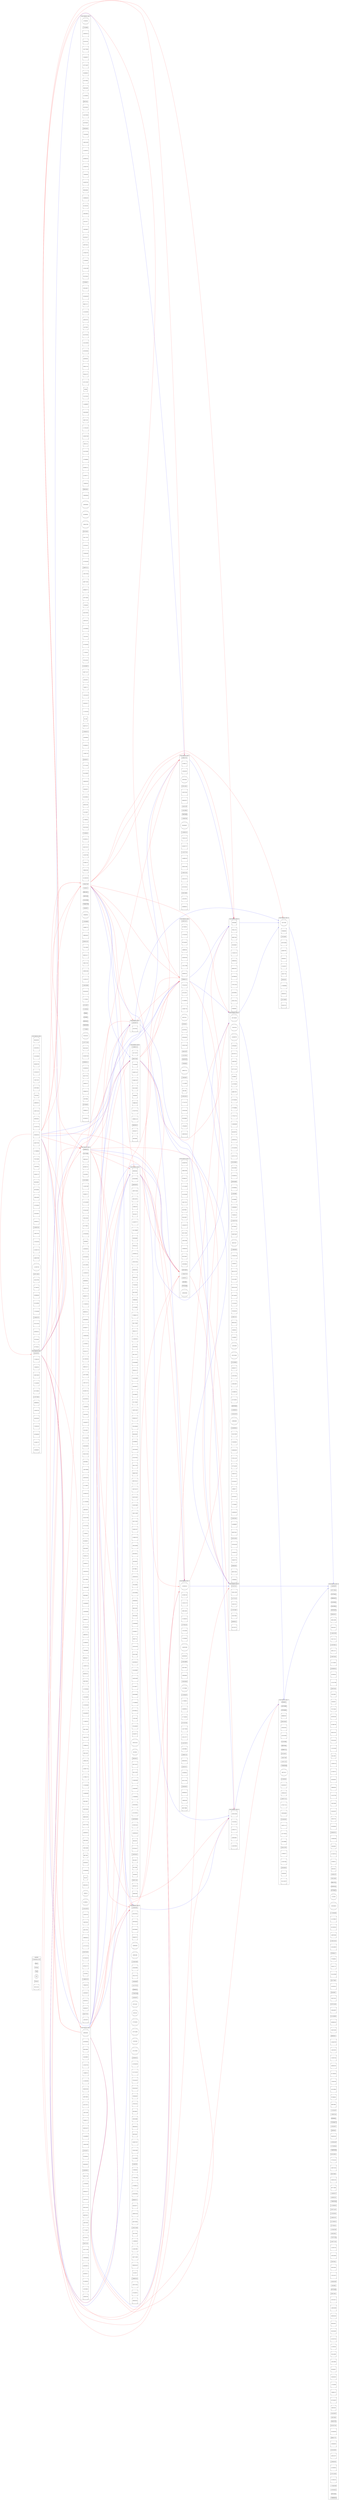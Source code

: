 digraph G {
  compound = true;
  rankdir = "LR"; 
  nodesep= 0.5;
  ranksep =  10; 
 subgraph "cluster_-1" {
		color=black;

Compilation_Unit [shape="note"] Import [shape="lpromoter"] Package [shape="folder"] Type [shape="box3d"] Field [shape="Mcircle"] Method [shape="component"] Instruction [shape="Msquare"]

 label = "LEGEND";
	}
 // Color on nodes 
// NODE [style=filled, fillcolor=red] 

 // Shape on nodes 
// NODE [shape="tripleoctagon"] 
"-293859595" [shape="note"]
"1857718506" [shape="folder"]
"2116754443" [shape="lpromoter"]
"-1880845676" [shape="lpromoter"]
"979439327" [shape="lpromoter"]
"-1267550868" [shape="lpromoter"]
"1121532582" [shape="lpromoter"]
"-1041026824" [shape="lpromoter"]
"-1975540630" [shape="lpromoter"]
"-1040844110" [shape="lpromoter"]
"1121715296" [shape="lpromoter"]
"833733075" [shape="box3d"]
"2057180439" [shape="Mcircle"]
"-735287536" [shape="Mcircle"]
"1342909739" [shape="Mcircle"]
"100274560" [shape="Mcircle"]
"-1254852813" [shape="Mcircle"]
"1099540481" [shape="Mcircle"]
"187460292" [shape="Mcircle"]
"939629335" [shape="component"]
"930811889" [shape="Msquare"]
"560533872" [shape="Msquare"]
"-537861887" [shape="Msquare"]
"703848283" [shape="Msquare"]
"-720216687" [shape="component"]
"2007032858" [shape="Msquare"]
"1834739173" [shape="Msquare"]
"242897593" [shape="Msquare"]
"1677571253" [shape="Msquare"]
"61389635" [shape="Msquare"]
"-417978059" [shape="Msquare"]
"1466627567" [shape="Msquare"]
"1473236209" [shape="Msquare"]
"1757636898" [shape="Msquare"]
"1677571253" [shape="Msquare"]
"61389635" [shape="Msquare"]
"-417978059" [shape="Msquare"]
"1466627567" [shape="Msquare"]
"1473236209" [shape="Msquare"]
"1757636898" [shape="Msquare"]
"1587856540" [shape="Msquare"]
"839518948" [shape="Msquare"]
"-292298952" [shape="Msquare"]
"-1253337501" [shape="Msquare"]
"-728698723" [shape="Msquare"]
"-1151992560" [shape="Msquare"]
"1864303206" [shape="Msquare"]
"-606755802" [shape="Msquare"]
"1361740751" [shape="Msquare"]
"-292298952" [shape="Msquare"]
"-1253337501" [shape="Msquare"]
"-728698723" [shape="Msquare"]
"-1151992560" [shape="Msquare"]
"1864303206" [shape="Msquare"]
"-606755802" [shape="Msquare"]
"1361740751" [shape="Msquare"]
"1828957907" [shape="Msquare"]
"773529860" [shape="component"]
"-1959506116" [shape="Msquare"]
"872957363" [shape="Msquare"]
"1533779906" [shape="Msquare"]
"1194646537" [shape="Msquare"]
"1375714067" [shape="Msquare"]
"-654998925" [shape="Msquare"]
"873370683" [shape="Msquare"]
"389194298" [shape="Msquare"]
"-1298691314" [shape="component"]
"-161712475" [shape="Msquare"]
"940436335" [shape="Msquare"]
"-512549592" [shape="Msquare"]
"422028764" [shape="component"]
"1710681619" [shape="Msquare"]
"-738596791" [shape="Msquare"]
"-1908743953" [shape="Msquare"]
"-721300395" [shape="Msquare"]
"80557044" [shape="component"]
"819790262" [shape="Msquare"]
"1332079809" [shape="Msquare"]
"818784405" [shape="Msquare"]
"-1346225509" [shape="component"]
"-324171011" [shape="Msquare"]
"-1773012714" [shape="Msquare"]
"-1528862869" [shape="Msquare"]
"842048756" [shape="Msquare"]
"1436562018" [shape="Msquare"]
"-1531442590" [shape="Msquare"]
"-2078737750" [shape="Msquare"]
"-347992736" [shape="Msquare"]
"-1193191178" [shape="Msquare"]
"-589123405" [shape="Msquare"]
"374473212" [shape="component"]
"-1854211560" [shape="Msquare"]
"-1634355612" [shape="Msquare"]
"-1352359938" [shape="Msquare"]
"-894583746" [shape="Msquare"]
"-1332452237" [shape="Msquare"]
"-708737307" [shape="Msquare"]
"1558738491" [shape="Msquare"]
"1751964079" [shape="Msquare"]
"-160572408" [shape="Msquare"]
"-554603172" [shape="Msquare"]
"-855616005" [shape="component"]
"-705206568" [shape="Msquare"]
"-1599213653" [shape="Msquare"]
"-1218306701" [shape="Msquare"]
"1093881820" [shape="Msquare"]
"1158443795" [shape="Msquare"]
"-739384365" [shape="Msquare"]
"1426957855" [shape="Msquare"]
"-449724113" [shape="component"]
"427168325" [shape="Msquare"]
"1173222445" [shape="Msquare"]
"-983374546" [shape="component"]
"714130208" [shape="Msquare"]
"1208670116" [shape="Msquare"]
"1530897195" [shape="Msquare"]
"-816110404" [shape="Msquare"]
"-50950605" [shape="Msquare"]
"738880109" [shape="Msquare"]
"-50950605" [shape="Msquare"]
"738880109" [shape="Msquare"]
"-1514337234" [shape="Msquare"]
"76219342" [shape="Msquare"]
"1496903874" [shape="Msquare"]
"-1099731542" [shape="Msquare"]
"876855587" [shape="Msquare"]
"-1099731542" [shape="Msquare"]
"876855587" [shape="Msquare"]
"-1514337233" [shape="Msquare"]
"-2052306802" [shape="component"]
"924226469" [shape="Msquare"]
"2135463018" [shape="Msquare"]
"-1043932941" [shape="component"]
"1502470915" [shape="Msquare"]
"-897834244" [shape="Msquare"]
"2067860685" [shape="Msquare"]
"594060755" [shape="Msquare"]
"-1620798313" [shape="component"]
"-995211471" [shape="Msquare"]
"-1986841143" [shape="Msquare"]
"63594086" [shape="Msquare"]
"785611373" [shape="Msquare"]
"369007546" [shape="Msquare"]
"-956168467" [shape="Msquare"]
"-1720020179" [shape="Msquare"]
"-956168467" [shape="Msquare"]
"-1720020179" [shape="Msquare"]
"450885164" [shape="Msquare"]
"657343436" [shape="Msquare"]
"149660164" [shape="Msquare"]
"1263567926" [shape="Msquare"]
"-1102117986" [shape="Msquare"]
"1263567926" [shape="Msquare"]
"-1102117986" [shape="Msquare"]
"450885165" [shape="Msquare"]
"-2046704381" [shape="component"]
"1217332697" [shape="Msquare"]
"363950462" [shape="Msquare"]
"2020404068" [shape="Msquare"]
"-689529197" [shape="Msquare"]
"887995710" [shape="Msquare"]
"908546946" [shape="Msquare"]
"-1939964302" [shape="Msquare"]
"968886336" [shape="Msquare"]
"-1964095352" [shape="Msquare"]
"1927199903" [shape="Msquare"]
"416165642" [shape="Msquare"]
"1865334270" [shape="Msquare"]
"-1554488092" [shape="Msquare"]
"-1260047885" [shape="Msquare"]
"351180138" [shape="Msquare"]
"-999482122" [shape="component"]
"-787454783" [shape="Msquare"]
"257421497" [shape="Msquare"]
"-1211838352" [shape="Msquare"]
"-1528857783" [shape="Msquare"]
"-598233740" [shape="component"]
"270599172" [shape="Msquare"]
"-103043352" [shape="Msquare"]
"2095048086" [shape="component"]
"1023990884" [shape="Msquare"]
"214934989" [shape="component"]
"523388999" [shape="Msquare"]
"1338986664" [shape="Msquare"]
"720498143" [shape="Msquare"]
"-575221877" [shape="component"]
"-807669342" [shape="Msquare"]
"2065238209" [shape="component"]
"1582481902" [shape="Msquare"]
"1425530599" [shape="Msquare"]
"-1742457704" [shape="component"]
"647583644" [shape="Msquare"]
"1566076429" [shape="Msquare"]
"1278779935" [shape="component"]
"368689030" [shape="Msquare"]
"1138397292" [shape="Msquare"]
"-645265504" [shape="Msquare"]
"-252728569" [shape="component"]
"-1128347469" [shape="Msquare"]
"-650993727" [shape="Msquare"]
"-1971033008" [shape="Msquare"]
"1570421659" [shape="Msquare"]
"-550210294" [shape="Msquare"]
"-817743841" [shape="Msquare"]
"-1879393080" [shape="Msquare"]
"28298846" [shape="Msquare"]
"1228920825" [shape="Msquare"]
"-817743841" [shape="Msquare"]
"-1879393080" [shape="Msquare"]
"28298846" [shape="Msquare"]
"1228920825" [shape="Msquare"]
"2079204929" [shape="Msquare"]
"1201142992" [shape="Msquare"]
"-1181664102" [shape="Msquare"]
"656966640" [shape="Msquare"]
"-180053716" [shape="Msquare"]
"-865905712" [shape="Msquare"]
"-1719590553" [shape="Msquare"]
"698365101" [shape="Msquare"]
"2064846605" [shape="Msquare"]
"1678028777" [shape="Msquare"]
"-1559833006" [shape="Msquare"]
"-151064613" [shape="Msquare"]
"813621372" [shape="Msquare"]
"2017906796" [shape="Msquare"]
"698365101" [shape="Msquare"]
"2064846605" [shape="Msquare"]
"1678028777" [shape="Msquare"]
"-1559833006" [shape="Msquare"]
"-151064613" [shape="Msquare"]
"813621372" [shape="Msquare"]
"2017906796" [shape="Msquare"]
"-690201217" [shape="Msquare"]
"1397574989" [shape="Msquare"]
"-1392714174" [shape="Msquare"]
"2023697476" [shape="Msquare"]
"1641593332" [shape="Msquare"]
"-742609059" [shape="Msquare"]
"-354220381" [shape="Msquare"]
"-1392499778" [shape="Msquare"]
"132219001" [shape="Msquare"]
"2131134386" [shape="Msquare"]
"1659346096" [shape="Msquare"]
"1644215249" [shape="Msquare"]
"265058891" [shape="Msquare"]
"-1360709609" [shape="Msquare"]
"1265330238" [shape="Msquare"]
"-217128933" [shape="Msquare"]
"-1919085100" [shape="Msquare"]
"-2117365566" [shape="Msquare"]
"-596625887" [shape="Msquare"]
"-1631407590" [shape="Msquare"]
"1757227462" [shape="Msquare"]
"172695941" [shape="Msquare"]
"291468547" [shape="Msquare"]
"819915660" [shape="Msquare"]
"733391213" [shape="Msquare"]
"-504665013" [shape="Msquare"]
"-1362293104" [shape="Msquare"]
"-842139694" [shape="Msquare"]
"-1196825669" [shape="Msquare"]
"-895009887" [shape="Msquare"]
"-1453668082" [shape="Msquare"]
"-1236038485" [shape="Msquare"]
"-949985472" [shape="Msquare"]
"270565438" [shape="Msquare"]
"-688036315" [shape="Msquare"]
"1516965842" [shape="Msquare"]
"-794059960" [shape="Msquare"]
"906654017" [shape="Msquare"]
"-1185857415" [shape="Msquare"]
"969289135" [shape="Msquare"]
"488378656" [shape="Msquare"]
"-1473565664" [shape="Msquare"]
"-125918968" [shape="Msquare"]
"-1919085100" [shape="Msquare"]
"-2117365566" [shape="Msquare"]
"-596625887" [shape="Msquare"]
"-1631407590" [shape="Msquare"]
"1757227462" [shape="Msquare"]
"172695941" [shape="Msquare"]
"291468547" [shape="Msquare"]
"819915660" [shape="Msquare"]
"733391213" [shape="Msquare"]
"-504665013" [shape="Msquare"]
"-1362293104" [shape="Msquare"]
"-842139694" [shape="Msquare"]
"-1196825669" [shape="Msquare"]
"-895009887" [shape="Msquare"]
"-1453668082" [shape="Msquare"]
"-1236038485" [shape="Msquare"]
"-949985472" [shape="Msquare"]
"270565438" [shape="Msquare"]
"-688036315" [shape="Msquare"]
"1516965842" [shape="Msquare"]
"-794059960" [shape="Msquare"]
"906654017" [shape="Msquare"]
"-1185857415" [shape="Msquare"]
"969289135" [shape="Msquare"]
"488378656" [shape="Msquare"]
"-1473565664" [shape="Msquare"]
"-125918968" [shape="Msquare"]
"-2133302940" [shape="Msquare"]
"-2034469929" [shape="Msquare"]
"-1719560761" [shape="Msquare"]
"-994173800" [shape="Msquare"]
"-1464277812" [shape="Msquare"]
"1756892425" [shape="Msquare"]
"168212403" [shape="Msquare"]
"-994173800" [shape="Msquare"]
"-1464277812" [shape="Msquare"]
"1756892425" [shape="Msquare"]
"168212403" [shape="Msquare"]
"-339841160" [shape="Msquare"]
"-1029627734" [shape="Msquare"]
"-1270881173" [shape="Msquare"]
"-1719530969" [shape="Msquare"]
"-1228983668" [shape="Msquare"]
"-966746957" [shape="Msquare"]
"1988760089" [shape="Msquare"]
"646921838" [shape="Msquare"]
"1931277404" [shape="Msquare"]
"1048008232" [shape="Msquare"]
"458378360" [shape="Msquare"]
"-390515666" [shape="Msquare"]
"99671694" [shape="Msquare"]
"819926455" [shape="Msquare"]
"-1678656084" [shape="Msquare"]
"6324787" [shape="Msquare"]
"-1228983668" [shape="Msquare"]
"-966746957" [shape="Msquare"]
"1988760089" [shape="Msquare"]
"646921838" [shape="Msquare"]
"1931277404" [shape="Msquare"]
"1048008232" [shape="Msquare"]
"458378360" [shape="Msquare"]
"-390515666" [shape="Msquare"]
"99671694" [shape="Msquare"]
"819926455" [shape="Msquare"]
"-1678656084" [shape="Msquare"]
"6324787" [shape="Msquare"]
"1990193321" [shape="Msquare"]
"-577654138" [shape="component"]
"-710116256" [shape="Msquare"]
"-127826638" [shape="Msquare"]
"2090565097" [shape="Msquare"]
"2086530876" [shape="component"]
"-1990751928" [shape="Msquare"]
"1856116974" [shape="Msquare"]
"116941614" [shape="Msquare"]
"749134571" [shape="Msquare"]
"-1234976777" [shape="Msquare"]
"-1301789068" [shape="Msquare"]
"-635834984" [shape="Msquare"]
"749134571" [shape="Msquare"]
"-1234976777" [shape="Msquare"]
"-1301789068" [shape="Msquare"]
"-635834984" [shape="Msquare"]
"759761222" [shape="Msquare"]
"-1550639116" [shape="Msquare"]
"-1593210254" [shape="Msquare"]
"-828302320" [shape="Msquare"]
"198231020" [shape="Msquare"]
"775239108" [shape="Msquare"]
"943274950" [shape="Msquare"]
"706964940" [shape="Msquare"]
"113754096" [shape="Msquare"]
"-1709664715" [shape="Msquare"]
"1961779566" [shape="Msquare"]
"-568323727" [shape="Msquare"]
"1116659535" [shape="Msquare"]
"431912943" [shape="Msquare"]
"1961110017" [shape="Msquare"]
"1913664988" [shape="Msquare"]
"-628343115" [shape="Msquare"]
"-1410523926" [shape="Msquare"]
"-1492596557" [shape="Msquare"]
"-622298935" [shape="Msquare"]
"-537170843" [shape="Msquare"]
"-1488722823" [shape="Msquare"]
"-1492596557" [shape="Msquare"]
"-622298935" [shape="Msquare"]
"-537170843" [shape="Msquare"]
"-1488722823" [shape="Msquare"]
"1856635197" [shape="Msquare"]
"-1620189944" [shape="Msquare"]
"662820659" [shape="Msquare"]
"813366945" [shape="Msquare"]
"-1087492495" [shape="Msquare"]
"1351870043" [shape="Msquare"]
"-854173756" [shape="Msquare"]
"-888587590" [shape="Msquare"]
"1994752412" [shape="Msquare"]
"-1645734275" [shape="Msquare"]
"1067974505" [shape="Msquare"]
"1162674098" [shape="Msquare"]
"-1992713008" [shape="Msquare"]
"1282772034" [shape="Msquare"]
"1067974505" [shape="Msquare"]
"1162674098" [shape="Msquare"]
"-1992713008" [shape="Msquare"]
"1282772034" [shape="Msquare"]
"1340001297" [shape="Msquare"]
"-1239802794" [shape="Msquare"]
"-1681443099" [shape="Msquare"]
"1062280051" [shape="Msquare"]
"148158293" [shape="Msquare"]
"457789911" [shape="Msquare"]
"-1385303255" [shape="Msquare"]
"-765144983" [shape="Msquare"]
"198231020" [shape="Msquare"]
"775239108" [shape="Msquare"]
"943274950" [shape="Msquare"]
"706964940" [shape="Msquare"]
"113754096" [shape="Msquare"]
"-1709664715" [shape="Msquare"]
"1961779566" [shape="Msquare"]
"-568323727" [shape="Msquare"]
"1116659535" [shape="Msquare"]
"431912943" [shape="Msquare"]
"1961110017" [shape="Msquare"]
"1913664988" [shape="Msquare"]
"-628343115" [shape="Msquare"]
"-1410523926" [shape="Msquare"]
"-1492596557" [shape="Msquare"]
"-622298935" [shape="Msquare"]
"-537170843" [shape="Msquare"]
"-1488722823" [shape="Msquare"]
"-1492596557" [shape="Msquare"]
"-622298935" [shape="Msquare"]
"-537170843" [shape="Msquare"]
"-1488722823" [shape="Msquare"]
"1856635197" [shape="Msquare"]
"-1620189944" [shape="Msquare"]
"662820659" [shape="Msquare"]
"813366945" [shape="Msquare"]
"-1087492495" [shape="Msquare"]
"1351870043" [shape="Msquare"]
"-854173756" [shape="Msquare"]
"-888587590" [shape="Msquare"]
"1994752412" [shape="Msquare"]
"-1645734275" [shape="Msquare"]
"1067974505" [shape="Msquare"]
"1162674098" [shape="Msquare"]
"-1992713008" [shape="Msquare"]
"1282772034" [shape="Msquare"]
"1067974505" [shape="Msquare"]
"1162674098" [shape="Msquare"]
"-1992713008" [shape="Msquare"]
"1282772034" [shape="Msquare"]
"1340001297" [shape="Msquare"]
"-1239802794" [shape="Msquare"]
"-1681443099" [shape="Msquare"]
"1062280051" [shape="Msquare"]
"148158293" [shape="Msquare"]
"457789911" [shape="Msquare"]
"-1385303255" [shape="Msquare"]
"-765144983" [shape="Msquare"]
"-1623556984" [shape="Msquare"]
"-930694605" [shape="Msquare"]
"589222083" [shape="Msquare"]
"706742583" [shape="Msquare"]
"1518086488" [shape="Msquare"]
"1234596217" [shape="Msquare"]
"706742583" [shape="Msquare"]
"1518086488" [shape="Msquare"]
"1234596217" [shape="Msquare"]
"60397714" [shape="Msquare"]
"-1550762780" [shape="Msquare"]
"853527998" [shape="Msquare"]
"1456556815" [shape="Msquare"]
"-1433456682" [shape="Msquare"]
"-1400019458" [shape="Msquare"]
"1917465677" [shape="Msquare"]
"1959538989" [shape="Msquare"]
"-1731996628" [shape="Msquare"]
"2037808414" [shape="Msquare"]
"713021448" [shape="Msquare"]
"1763190629" [shape="Msquare"]
"-1433456682" [shape="Msquare"]
"-1400019458" [shape="Msquare"]
"1917465677" [shape="Msquare"]
"1959538989" [shape="Msquare"]
"-1731996628" [shape="Msquare"]
"2037808414" [shape="Msquare"]
"713021448" [shape="Msquare"]
"1763190629" [shape="Msquare"]
"612448773" [shape="Msquare"]
"2050965916" [shape="component"]
"-647909518" [shape="Msquare"]
"-1215417680" [shape="Msquare"]
"333874249" [shape="component"]
"418102991" [shape="Msquare"]
"-91626247" [shape="Msquare"]
"732722943" [shape="Msquare"]
"-601603246" [shape="Msquare"]
"2074885798" [shape="Msquare"]
"1683331055" [shape="Msquare"]
"-870478190" [shape="Msquare"]
"-1119124459" [shape="Msquare"]
"52011000" [shape="Msquare"]
"-1239004734" [shape="Msquare"]
"1127803731" [shape="Msquare"]
"1045363567" [shape="Msquare"]
"-588848028" [shape="Msquare"]
"-1214377602" [shape="Msquare"]
"-262976089" [shape="Msquare"]
"1234452397" [shape="Msquare"]
"-82451754" [shape="Msquare"]
"1401993829" [shape="Msquare"]
"1045363567" [shape="Msquare"]
"-588848028" [shape="Msquare"]
"-1214377602" [shape="Msquare"]
"-262976089" [shape="Msquare"]
"1234452397" [shape="Msquare"]
"-82451754" [shape="Msquare"]
"1401993829" [shape="Msquare"]
"1960309732" [shape="component"]
"-1256840408" [shape="Msquare"]
"-604904671" [shape="Msquare"]
"-1866299823" [shape="Msquare"]
"-63026953" [shape="Msquare"]
"1372509718" [shape="Msquare"]
"274946212" [shape="Msquare"]
"65670973" [shape="Msquare"]
"-372260787" [shape="Msquare"]
"150141677" [shape="Msquare"]
"-1506348927" [shape="Msquare"]
"819783257" [shape="Msquare"]
"-609705422" [shape="Msquare"]
"1756442765" [shape="Msquare"]
"115364649" [shape="Msquare"]
"-1235421099" [shape="Msquare"]
"-1506348927" [shape="Msquare"]
"819783257" [shape="Msquare"]
"-609705422" [shape="Msquare"]
"1756442765" [shape="Msquare"]
"115364649" [shape="Msquare"]
"-1235421099" [shape="Msquare"]
"-851760243" [shape="Msquare"]
"279066407" [shape="component"]
"1036146871" [shape="Msquare"]
"-2053483328" [shape="Msquare"]
"688227217" [shape="Msquare"]
"1124242829" [shape="Msquare"]
"-492821622" [shape="Msquare"]
"-61370633" [shape="Msquare"]
"1611974345" [shape="Msquare"]
"-1041345949" [shape="Msquare"]
"1076679959" [shape="Msquare"]
"420956200" [shape="Msquare"]
"1080012743" [shape="Msquare"]
"1611974345" [shape="Msquare"]
"-1041345949" [shape="Msquare"]
"1076679959" [shape="Msquare"]
"420956200" [shape="Msquare"]
"1080012743" [shape="Msquare"]
"364344179" [shape="Msquare"]
"-2070170467" [shape="Msquare"]
"-594946" [shape="Msquare"]
"-214752250" [shape="Msquare"]
"-1144686997" [shape="Msquare"]
"1363616858" [shape="Msquare"]
"248371333" [shape="Msquare"]
"-1172031497" [shape="Msquare"]
"-1930287268" [shape="Msquare"]
"-38331131" [shape="Msquare"]
"2133374956" [shape="Msquare"]
"-1576469961" [shape="Msquare"]
"1955692131" [shape="Msquare"]
"2116553771" [shape="Msquare"]
"2133374956" [shape="Msquare"]
"-1576469961" [shape="Msquare"]
"1955692131" [shape="Msquare"]
"2116553771" [shape="Msquare"]
"248371333" [shape="Msquare"]
"-1172031497" [shape="Msquare"]
"-1930287268" [shape="Msquare"]
"-38331131" [shape="Msquare"]
"2133374956" [shape="Msquare"]
"-1576469961" [shape="Msquare"]
"1955692131" [shape="Msquare"]
"2116553771" [shape="Msquare"]
"2133374956" [shape="Msquare"]
"-1576469961" [shape="Msquare"]
"1955692131" [shape="Msquare"]
"2116553771" [shape="Msquare"]
"-736685028" [shape="Msquare"]
"468342642" [shape="component"]
"-1289285844" [shape="Msquare"]
"245582145" [shape="note"]
"-900133496" [shape="folder"]
"-684217678" [shape="lpromoter"]
"1025025193" [shape="lpromoter"]
"1111101580" [shape="lpromoter"]
"1495570945" [shape="lpromoter"]
"1935687178" [shape="lpromoter"]
"657709021" [shape="box3d"]
"-962974527" [shape="Mcircle"]
"11318543" [shape="Mcircle"]
"-1092322422" [shape="Mcircle"]
"-29519831" [shape="Mcircle"]
"-1091640823" [shape="Mcircle"]
"595578511" [shape="Mcircle"]
"446783444" [shape="Mcircle"]
"-430850056" [shape="Mcircle"]
"-439813861" [shape="Mcircle"]
"13664313" [shape="Mcircle"]
"821998011" [shape="Mcircle"]
"-1248325469" [shape="Mcircle"]
"-1800585892" [shape="Mcircle"]
"1822863691" [shape="Mcircle"]
"-1964427895" [shape="Mcircle"]
"-586246312" [shape="component"]
"1907274372" [shape="Msquare"]
"-642113239" [shape="Msquare"]
"-1518603568" [shape="Msquare"]
"-1264844697" [shape="Msquare"]
"-1756589856" [shape="Msquare"]
"1358250830" [shape="Msquare"]
"-1221434341" [shape="Msquare"]
"1928077085" [shape="Msquare"]
"1734091942" [shape="Msquare"]
"1450208551" [shape="component"]
"363477746" [shape="Msquare"]
"-147802860" [shape="Msquare"]
"1856544173" [shape="Msquare"]
"1156770137" [shape="Msquare"]
"1862191655" [shape="Msquare"]
"1156770137" [shape="Msquare"]
"1862191655" [shape="Msquare"]
"468793013" [shape="Msquare"]
"957975930" [shape="component"]
"1592177607" [shape="Msquare"]
"1147614421" [shape="Msquare"]
"1759829296" [shape="Msquare"]
"-1073543336" [shape="Msquare"]
"-1725563090" [shape="component"]
"-2147309813" [shape="Msquare"]
"1812592024" [shape="Msquare"]
"-439878266" [shape="Msquare"]
"-147774176" [shape="component"]
"325815741" [shape="Msquare"]
"-1273898682" [shape="Msquare"]
"-781216438" [shape="Msquare"]
"744533000" [shape="Msquare"]
"-1408748028" [shape="component"]
"1476301543" [shape="Msquare"]
"-1463992444" [shape="Msquare"]
"-84319167" [shape="Msquare"]
"-560670114" [shape="component"]
"-1360179249" [shape="Msquare"]
"1880772404" [shape="Msquare"]
"1699480773" [shape="Msquare"]
"-979715963" [shape="Msquare"]
"-27961893" [shape="Msquare"]
"1643379564" [shape="Msquare"]
"-330551297" [shape="Msquare"]
"-2126258843" [shape="Msquare"]
"-1343623469" [shape="component"]
"1296436698" [shape="Msquare"]
"-204113719" [shape="Msquare"]
"-1878493903" [shape="Msquare"]
"-716227641" [shape="Msquare"]
"15502622" [shape="component"]
"241597652" [shape="Msquare"]
"-930046309" [shape="Msquare"]
"-1503327458" [shape="Msquare"]
"-1592135103" [shape="component"]
"-1616249653" [shape="Msquare"]
"165617700" [shape="Msquare"]
"-1971803092" [shape="Msquare"]
"979694227" [shape="component"]
"775046623" [shape="Msquare"]
"316437172" [shape="Msquare"]
"-2014225994" [shape="Msquare"]
"-689590010" [shape="component"]
"-345342577" [shape="Msquare"]
"1590401170" [shape="Msquare"]
"363236282" [shape="Msquare"]
"-987462665" [shape="Msquare"]
"-569434366" [shape="Msquare"]
"-1275879952" [shape="Msquare"]
"-1026238407" [shape="Msquare"]
"-360269112" [shape="Msquare"]
"-717655561" [shape="Msquare"]
"-873213352" [shape="Msquare"]
"1746656508" [shape="component"]
"-1762491339" [shape="Msquare"]
"122856237" [shape="Msquare"]
"1881222726" [shape="Msquare"]
"1101412991" [shape="Msquare"]
"-2063181346" [shape="Msquare"]
"1101412991" [shape="Msquare"]
"-2063181346" [shape="Msquare"]
"1657184206" [shape="Msquare"]
"-1631896075" [shape="component"]
"1984771427" [shape="Msquare"]
"150520673" [shape="Msquare"]
"813775800" [shape="component"]
"1423263322" [shape="Msquare"]
"-274702524" [shape="Msquare"]
"454585393" [shape="Msquare"]
"-50914202" [shape="component"]
"-1730999866" [shape="Msquare"]
"-783228516" [shape="Msquare"]
"184074346" [shape="Msquare"]
"-1914139755" [shape="component"]
"-232631323" [shape="Msquare"]
"-539975002" [shape="Msquare"]
"326517603" [shape="Msquare"]
"594196927" [shape="component"]
"-402473410" [shape="Msquare"]
"718897271" [shape="Msquare"]
"-1150134219" [shape="Msquare"]
"-2050050271" [shape="Msquare"]
"-1714782164" [shape="Msquare"]
"2311362" [shape="Msquare"]
"834673157" [shape="Msquare"]
"2311362" [shape="Msquare"]
"834673157" [shape="Msquare"]
"160525681" [shape="Msquare"]
"1866025875" [shape="Msquare"]
"1447990336" [shape="Msquare"]
"-1705114219" [shape="Msquare"]
"1402059952" [shape="Msquare"]
"-2056115524" [shape="Msquare"]
"879685907" [shape="Msquare"]
"-412661273" [shape="Msquare"]
"-1969490410" [shape="Msquare"]
"177719873" [shape="Msquare"]
"-54821210" [shape="component"]
"666019332" [shape="Msquare"]
"-91892612" [shape="Msquare"]
"-1028827481" [shape="component"]
"-1368373361" [shape="Msquare"]
"-1755259795" [shape="Msquare"]
"-2126035719" [shape="Msquare"]
"1498607986" [shape="Msquare"]
"-1295484710" [shape="component"]
"-450368064" [shape="Msquare"]
"1532883615" [shape="Msquare"]
"-1706907162" [shape="Msquare"]
"451855072" [shape="component"]
"-471741392" [shape="Msquare"]
"1614238609" [shape="Msquare"]
"-1848424535" [shape="Msquare"]
"138359073" [shape="Msquare"]
"1810300841" [shape="Msquare"]
"635821306" [shape="Msquare"]
"138359073" [shape="Msquare"]
"1810300841" [shape="Msquare"]
"635821306" [shape="Msquare"]
"123154097" [shape="Msquare"]
"2079731859" [shape="component"]
"1308443887" [shape="Msquare"]
"2073354137" [shape="Msquare"]
"-1477210716" [shape="Msquare"]
"812103247" [shape="Msquare"]
"-809835047" [shape="Msquare"]
"577989503" [shape="Msquare"]
"-802762539" [shape="Msquare"]
"-1881048965" [shape="component"]
"-943570667" [shape="Msquare"]
"1266564982" [shape="Msquare"]
"1945750209" [shape="component"]
"2075833678" [shape="Msquare"]
"1879412737" [shape="Msquare"]
"-82749614" [shape="Msquare"]
"712692903" [shape="component"]
"1023855311" [shape="Msquare"]
"1005707357" [shape="Msquare"]
"-313827588" [shape="Msquare"]
"519377418" [shape="component"]
"-2031712166" [shape="Msquare"]
"-1056584604" [shape="Msquare"]
"1303209475" [shape="Msquare"]
"-427149338" [shape="component"]
"622624724" [shape="Msquare"]
"732006657" [shape="Msquare"]
"-861983517" [shape="Msquare"]
"1511929909" [shape="component"]
"1985898156" [shape="Msquare"]
"-549703356" [shape="Msquare"]
"869956813" [shape="component"]
"-1436400760" [shape="Msquare"]
"-616563760" [shape="Msquare"]
"-139478535" [shape="Msquare"]
"1069337690" [shape="Msquare"]
"1745857040" [shape="Msquare"]
"-836062505" [shape="Msquare"]
"2071068238" [shape="Msquare"]
"-179932559" [shape="Msquare"]
"1401180644" [shape="Msquare"]
"673498442" [shape="Msquare"]
"-1492421646" [shape="Msquare"]
"-725152912" [shape="Msquare"]
"2126014771" [shape="Msquare"]
"-1489338657" [shape="Msquare"]
"-1244025604" [shape="Msquare"]
"-725152912" [shape="Msquare"]
"2126014771" [shape="Msquare"]
"-1489338657" [shape="Msquare"]
"-1244025604" [shape="Msquare"]
"690679995" [shape="Msquare"]
"979569279" [shape="Msquare"]
"-1127216564" [shape="Msquare"]
"1221323208" [shape="Msquare"]
"-350277674" [shape="Msquare"]
"910576627" [shape="Msquare"]
"541915607" [shape="Msquare"]
"-1229238776" [shape="Msquare"]
"-1127216564" [shape="Msquare"]
"1221323208" [shape="Msquare"]
"-350277674" [shape="Msquare"]
"910576627" [shape="Msquare"]
"541915607" [shape="Msquare"]
"-1229238776" [shape="Msquare"]
"362713196" [shape="Msquare"]
"-420027668" [shape="Msquare"]
"-1328630332" [shape="Msquare"]
"819752653" [shape="Msquare"]
"-303356604" [shape="Msquare"]
"-978110922" [shape="component"]
"-1303372361" [shape="Msquare"]
"1848028570" [shape="Msquare"]
"-350986597" [shape="Msquare"]
"-821386250" [shape="Msquare"]
"-131782254" [shape="note"]
"-1549051044" [shape="folder"]
"383568509" [shape="lpromoter"]
"-1612484417" [shape="box3d"]
"1555342007" [shape="rectangle"]
"-2028109428" [shape="rectangle"]
"-142045366" [shape="Mcircle"]
"1052702939" [shape="Mcircle"]
"-1123657030" [shape="Mcircle"]
"-373756609" [shape="Mcircle"]
"1697114824" [shape="component"]
"-404126709" [shape="Msquare"]
"477406783" [shape="Msquare"]
"1363666049" [shape="Msquare"]
"1974380683" [shape="component"]
"456484727" [shape="Msquare"]
"1222815400" [shape="Msquare"]
"-1029810987" [shape="Msquare"]
"1135594305" [shape="component"]
"1172599451" [shape="Msquare"]
"-1640996541" [shape="Msquare"]
"-1755755607" [shape="component"]
"-813474382" [shape="Msquare"]
"1331405864" [shape="Msquare"]
"-1776320960" [shape="Msquare"]
"-577196459" [shape="Msquare"]
"1194822578" [shape="component"]
"-1001103244" [shape="Msquare"]
"1405926151" [shape="Msquare"]
"289590314" [shape="component"]
"967295754" [shape="Msquare"]
"792794540" [shape="Msquare"]
"1071627460" [shape="component"]
"-1202770936" [shape="Msquare"]
"1182110727" [shape="Msquare"]
"-1433759767" [shape="component"]
"-559799861" [shape="Msquare"]
"-428601104" [shape="component"]
"2064502561" [shape="Msquare"]
"-218746001" [shape="Msquare"]
"974882276" [shape="Msquare"]
"142631351" [shape="component"]
"-333396424" [shape="Msquare"]
"1823713784" [shape="Msquare"]
"-1405206170" [shape="component"]
"-525070931" [shape="Msquare"]
"375758012" [shape="Msquare"]
"320834708" [shape="Msquare"]
"-500504678" [shape="component"]
"1685660425" [shape="Msquare"]
"-180802548" [shape="Msquare"]
"42895449" [shape="component"]
"-964563526" [shape="Msquare"]
"-231668479" [shape="Msquare"]
"-1327230875" [shape="Msquare"]
"880279898" [shape="Msquare"]
"-1697882458" [shape="note"]
"-1571828439" [shape="folder"]
"1499855606" [shape="box3d"]
"1847420822" [shape="component"]
"-707542243" [shape="Msquare"]
"1580573303" [shape="Msquare"]
"953476680" [shape="component"]
"1058023185" [shape="Msquare"]
"687714469" [shape="Msquare"]
"-1340567817" [shape="note"]
"1492801291" [shape="folder"]
"-1306022644" [shape="box3d"]
"-2118286293" [shape="component"]
"1833714165" [shape="component"]
"1153535592" [shape="component"]
"1448047467" [shape="component"]
"1217849518" [shape="component"]
"241244452" [shape="component"]
"277305343" [shape="component"]
"1470647848" [shape="note"]
"1692032991" [shape="folder"]
"-747717179" [shape="box3d"]
"-1855771534" [shape="component"]
"1125657333" [shape="Msquare"]
"1438149446" [shape="Msquare"]
"703479441" [shape="component"]
"-800353092" [shape="Msquare"]
"-1761012671" [shape="Msquare"]
"1805950288" [shape="note"]
"133916692" [shape="folder"]
"807151495" [shape="box3d"]
"-600213801" [shape="component"]
"-1087206173" [shape="Msquare"]
"-1486543608" [shape="Msquare"]
"-636303434" [shape="Msquare"]
"909336055" [shape="Msquare"]
"-951825485" [shape="Msquare"]
"2120167519" [shape="Msquare"]
"111654244" [shape="Msquare"]
"316142080" [shape="Msquare"]
"-189136639" [shape="Msquare"]
"262288537" [shape="Msquare"]
"-244344252" [shape="Msquare"]
"-173192083" [shape="Msquare"]
"-106962275" [shape="Msquare"]
"-951825485" [shape="Msquare"]
"2120167519" [shape="Msquare"]
"111654244" [shape="Msquare"]
"316142080" [shape="Msquare"]
"-189136639" [shape="Msquare"]
"262288537" [shape="Msquare"]
"-244344252" [shape="Msquare"]
"-173192083" [shape="Msquare"]
"-106962275" [shape="Msquare"]
"1027346255" [shape="Msquare"]
"-68453345" [shape="Msquare"]
"1616192653" [shape="note"]
"353973066" [shape="folder"]
"-1247213973" [shape="lpromoter"]
"654521370" [shape="box3d"]
"2015917304" [shape="component"]
"-2018380265" [shape="Msquare"]
"996047176" [shape="component"]
"-1658663967" [shape="Msquare"]
"-613022809" [shape="component"]
"-465422237" [shape="Msquare"]
"-205645450" [shape="component"]
"1415636502" [shape="Msquare"]
"-1073119305" [shape="component"]
"2110943232" [shape="Msquare"]
"-1726405399" [shape="note"]
"-1007492435" [shape="folder"]
"-487223346" [shape="lpromoter"]
"-1886680491" [shape="box3d"]
"-305877938" [shape="note"]
"-1150711155" [shape="folder"]
"-1830783058" [shape="lpromoter"]
"-1209450309" [shape="box3d"]
"1103695030" [shape="rectangle"]
"-1332223579" [shape="rectangle"]
"-1266904982" [shape="Mcircle"]
"-486735213" [shape="Mcircle"]
"-1067823237" [shape="component"]
"262218017" [shape="Msquare"]
"85317986" [shape="Msquare"]
"-1826909624" [shape="component"]
"1294155406" [shape="Msquare"]
"1729256032" [shape="Msquare"]
"-2038928203" [shape="Msquare"]
"1575911193" [shape="Msquare"]
"-677541436" [shape="Msquare"]
"136453725" [shape="Msquare"]
"1075432347" [shape="Msquare"]
"-25999177" [shape="Msquare"]
"1547624337" [shape="Msquare"]
"-377000482" [shape="Msquare"]
"1108390240" [shape="Msquare"]
"272850929" [shape="component"]
"1349356247" [shape="Msquare"]
"-339624410" [shape="Msquare"]
"-1384226441" [shape="component"]
"1416698905" [shape="Msquare"]
"1862975041" [shape="Msquare"]
"-1069670279" [shape="component"]
"-799283795" [shape="Msquare"]
"1160626407" [shape="Msquare"]
"1625241064" [shape="component"]
"-1670019106" [shape="Msquare"]
"-212491316" [shape="Msquare"]
"764050778" [shape="Msquare"]
"-1667871742" [shape="component"]
"-1378217215" [shape="Msquare"]
"-1080049894" [shape="Msquare"]
"-36240878" [shape="Msquare"]
"974876372" [shape="Msquare"]
"-289401594" [shape="Msquare"]
"2133450303" [shape="component"]
"-1467671113" [shape="Msquare"]
"-1427793528" [shape="Msquare"]
"-291536988" [shape="Msquare"]
"909683838" [shape="component"]
"1880751003" [shape="Msquare"]
"-158396632" [shape="Msquare"]
"-293371195" [shape="component"]
"-536743173" [shape="Msquare"]
"1934135789" [shape="component"]
"-1765662377" [shape="Msquare"]
"1720675094" [shape="Msquare"]
"-955298238" [shape="component"]
"434060483" [shape="Msquare"]
"1611192470" [shape="Msquare"]
"349950599" [shape="Msquare"]
"292692297" [shape="Msquare"]
"2122584783" [shape="Msquare"]
"524277255" [shape="component"]
"-185332875" [shape="Msquare"]
"1492884839" [shape="note"]
"-1131775176" [shape="folder"]
"-553885476" [shape="lpromoter"]
"-1275871976" [shape="box3d"]
"1240346787" [shape="rectangle"]
"287201487" [shape="Mcircle"]
"31091443" [shape="Mcircle"]
"1707045852" [shape="Mcircle"]
"1557314849" [shape="Mcircle"]
"122501858" [shape="Mcircle"]
"-1671470647" [shape="Mcircle"]
"-353938132" [shape="component"]
"-1225048190" [shape="Msquare"]
"-1517015232" [shape="Msquare"]
"1759129478" [shape="Msquare"]
"1003435345" [shape="Msquare"]
"-328494403" [shape="Msquare"]
"-376315010" [shape="Msquare"]
"492248402" [shape="Msquare"]
"-935816868" [shape="Msquare"]
"-668436424" [shape="Msquare"]
"565976467" [shape="Msquare"]
"-1939675557" [shape="Msquare"]
"-1200474934" [shape="Msquare"]
"-314139598" [shape="Msquare"]
"-19456769" [shape="component"]
"715836428" [shape="Msquare"]
"1770014198" [shape="Msquare"]
"-1374669210" [shape="Msquare"]
"2109335608" [shape="Msquare"]
"-630819717" [shape="component"]
"-801832577" [shape="Msquare"]
"-1996078158" [shape="Msquare"]
"1063755826" [shape="Msquare"]
"-1581151598" [shape="component"]
"148175085" [shape="Msquare"]
"-115899540" [shape="Msquare"]
"1144613883" [shape="Msquare"]
"-2097715562" [shape="Msquare"]
"-2068234223" [shape="Msquare"]
"-70375677" [shape="Msquare"]
"-1868052019" [shape="component"]
"-1362713323" [shape="Msquare"]
"1701835672" [shape="Msquare"]
"-683483163" [shape="Msquare"]
"181821168" [shape="note"]
"1240149848" [shape="folder"]
"336025080" [shape="box3d"]
"-1339807862" [shape="rectangle"]
"2004399267" [shape="Mcircle"]
"-1336381522" [shape="component"]
"-795252176" [shape="Msquare"]
"-1643367757" [shape="Msquare"]
"-1152277516" [shape="component"]
"-1446685103" [shape="Msquare"]
"-1884547499" [shape="Msquare"]
"-1593011002" [shape="component"]
"-1635513575" [shape="Msquare"]
"1047047902" [shape="Msquare"]
"-935474886" [shape="component"]
"-162235551" [shape="Msquare"]
"1080966524" [shape="Msquare"]
"1748433744" [shape="note"]
"-329765711" [shape="folder"]
"-30518830" [shape="lpromoter"]
"367323458" [shape="box3d"]
"-1690936588" [shape="Mcircle"]
"280033185" [shape="note"]
"1122370262" [shape="folder"]
"525578757" [shape="box3d"]
"576900090" [shape="rectangle"]
"-1698537513" [shape="Mcircle"]
"-799456087" [shape="component"]
"-112126959" [shape="Msquare"]
"28072861" [shape="Msquare"]
"-1992339223" [shape="component"]
"-1771417537" [shape="Msquare"]
"1125613349" [shape="Msquare"]
"-605398695" [shape="Msquare"]
"-179545935" [shape="Msquare"]
"-1969256240" [shape="Msquare"]
"1090407048" [shape="note"]
"723405167" [shape="folder"]
"1666134672" [shape="lpromoter"]
"-104871686" [shape="lpromoter"]
"-1718170639" [shape="lpromoter"]
"1506645796" [shape="box3d"]
"138409870" [shape="rectangle"]
"-556460054" [shape="Mcircle"]
"-1185396683" [shape="component"]
"-436690779" [shape="Msquare"]
"-1696202647" [shape="Msquare"]
"1895301245" [shape="component"]
"-781128459" [shape="Msquare"]
"1963225117" [shape="Msquare"]
"-369137163" [shape="Msquare"]
"-1863921864" [shape="Msquare"]
"-1310291107" [shape="Msquare"]
"-1485185986" [shape="component"]
"1635291835" [shape="Msquare"]
"-171760261" [shape="Msquare"]
"467159974" [shape="note"]
"511562568" [shape="folder"]
"7989865" [shape="lpromoter"]
"32246849" [shape="lpromoter"]
"918651850" [shape="lpromoter"]
"838920956" [shape="box3d"]
"177358965" [shape="rectangle"]
"976255329" [shape="Mcircle"]
"-1975772339" [shape="component"]
"692232916" [shape="Msquare"]
"-2043647046" [shape="Msquare"]
"2096090212" [shape="component"]
"1302693034" [shape="Msquare"]
"643727518" [shape="Msquare"]
"-494681337" [shape="Msquare"]
"1286494754" [shape="Msquare"]
"-95379848" [shape="Msquare"]
"457294395" [shape="component"]
"-628860474" [shape="Msquare"]
"-2051892311" [shape="Msquare"]
 subgraph "cluster_0" {
		color=black;
		node [style=filled,color=white]; 
"-1964095352"; "76219342"; "1496903874"; "-1099731542"; "876855587"; "-1514337233"; "940436335"; "-1634355612"; "-1352359938"; "-894583746"; "-1332452237"; "-708737307"; "1558738491"; "1928077085"; "1590401170"; "363236282"; "-987462665"; "-569434366"; "-1275879952"; "-1026238407"; "-360269112"; "-1028827481"; "-1368373361"; "-1755259795"; "-2126035719"; "1498607986"; "-1273898682"; "-781216438"; "744533000"; "-1123657030"; "1194822578"; "-1001103244"; "1405926151"; "1697114824"; "-404126709"; "477406783"; "1363666049"; "1331405864"; "-1776320960"; "792794540"; "375758012"; 
 label = "COOCURENCE_GRP_0";
	}
 subgraph "cluster_1" {
		color=black;
		node [style=filled,color=white]; 
"422028764"; "1710681619"; "-738596791"; "-1908743953"; "-721300395"; "1278779935"; "368689030"; "1138397292"; "-645265504"; "1927199903"; "-350986597"; "-1878493903"; "1734091942"; "-412661273"; 
 label = "COOCURENCE_GRP_1";
	}
 subgraph "cluster_2" {
		color=black;
		node [style=filled,color=white]; 
"1099540481"; "-575221877"; "-807669342"; "1865334270"; "-1554488092"; "-1260047885"; "-160572408"; "-554603172"; "2090565097"; "1587856540"; "839518948"; "-292298952"; "-1253337501"; "-728698723"; "-1151992560"; "1864303206"; "-606755802"; "1361740751"; "519377418"; "-2031712166"; "-1056584604"; "1303209475"; "812103247"; "-861983517"; "1450208551"; "363477746"; "-147802860"; "1856544173"; "1156770137"; "1862191655"; "468793013"; "-821386250"; "177719873"; "184074346"; "320834708"; "-218746001"; 
 label = "COOCURENCE_GRP_2";
	}
 subgraph "cluster_3" {
		color=black;
		node [style=filled,color=white]; 
"1090407048"; "723405167"; "1666134672"; "-104871686"; "-1718170639"; "1506645796"; "138409870"; "-556460054"; "-1185396683"; "-436690779"; "-1696202647"; "1895301245"; "-781128459"; "1963225117"; "-369137163"; "-1863921864"; "-1310291107"; "-1485185986"; "1635291835"; "-171760261"; "187460292"; "468342642"; "-1289285844"; "80557044"; "819790262"; "1332079809"; "818784405"; "908546946"; "-1939964302"; "351180138"; "-1866299823"; "150141677"; "-1506348927"; "819783257"; "-609705422"; "1756442765"; "115364649"; "-1235421099"; "-851760243"; "773529860"; "-1959506116"; "872957363"; "1533779906"; "1194646537"; "1375714067"; "-654998925"; "873370683"; "389194298"; "279066407"; "1036146871"; "-2053483328"; "688227217"; "1124242829"; "-492821622"; "-61370633"; "1611974345"; "-1041345949"; "1076679959"; "420956200"; "1080012743"; "364344179"; "-2070170467"; "-594946"; "-214752250"; "-1144686997"; "1363616858"; "248371333"; "-1172031497"; "-1930287268"; "-38331131"; "2133374956"; "-1576469961"; "1955692131"; "2116553771"; "-736685028"; "-512549592"; "-855616005"; "-705206568"; "-1599213653"; "-1218306701"; "1093881820"; "1158443795"; "-739384365"; "1426957855"; "-1800585892"; "1822863691"; "-1964427895"; "-1971803092"; "712692903"; "1023855311"; "1005707357"; "-313827588"; "-1295484710"; "-450368064"; "1532883615"; "-1706907162"; "577989503"; "-802762539"; "451855072"; "-471741392"; "1614238609"; "-1848424535"; "138359073"; "1810300841"; "635821306"; "123154097"; "-716227641"; "-560670114"; "-1360179249"; "1880772404"; "1699480773"; "-979715963"; "-27961893"; "1643379564"; "-330551297"; "-2126258843"; "-717655561"; "-873213352"; "718897271"; "-1150134219"; "-2050050271"; "-1714782164"; "2311362"; "834673157"; "-1631896075"; "1984771427"; "150520673"; "957975930"; "1592177607"; "1147614421"; "1759829296"; "-1073543336"; "974882276"; "-289401594"; "2122584783"; "467159974"; "511562568"; "7989865"; "32246849"; "918651850"; "838920956"; "177358965"; "976255329"; "-1975772339"; "692232916"; "-2043647046"; "2096090212"; "1302693034"; "643727518"; "-494681337"; "1286494754"; "-95379848"; "457294395"; "-628860474"; "-2051892311"; 
 label = "COOCURENCE_GRP_3";
	}
 subgraph "cluster_4" {
		color=black;
		node [style=filled,color=white]; 
"-1040844110"; "1121715296"; "-689529197"; "887995710"; "416165642"; "-252728569"; "-1128347469"; "-650993727"; "-1971033008"; "1570421659"; "-550210294"; "-817743841"; "-1879393080"; "28298846"; "1228920825"; "2079204929"; "1201142992"; "-1181664102"; "656966640"; "-180053716"; "-865905712"; "-1719590553"; "698365101"; "2064846605"; "1678028777"; "-1559833006"; "-151064613"; "813621372"; "2017906796"; "-690201217"; "1397574989"; "-1392714174"; "2023697476"; "1641593332"; "-742609059"; "-354220381"; "-1392499778"; "132219001"; "2131134386"; "1659346096"; "1644215249"; "265058891"; "-1360709609"; "1265330238"; "-217128933"; "-1919085100"; "-2117365566"; "-596625887"; "-1631407590"; "1757227462"; "172695941"; "291468547"; "819915660"; "733391213"; "-504665013"; "-1362293104"; "-842139694"; "-1196825669"; "-895009887"; "-1453668082"; "-1236038485"; "-949985472"; "270565438"; "-688036315"; "1516965842"; "-794059960"; "906654017"; "-1185857415"; "969289135"; "488378656"; "-1473565664"; "-125918968"; "-2133302940"; "-2034469929"; "-1719560761"; "-994173800"; "-1464277812"; "1756892425"; "168212403"; "-339841160"; "-1029627734"; "-1270881173"; "-1719530969"; "-1228983668"; "-966746957"; "1988760089"; "646921838"; "1931277404"; "1048008232"; "458378360"; "-390515666"; "99671694"; "819926455"; "-1678656084"; "6324787"; "1990193321"; "13664313"; "821998011"; "-1914139755"; "-232631323"; "-539975002"; "326517603"; "-1477210716"; "1945750209"; "2075833678"; "1879412737"; "-82749614"; "-1969490410"; "524277255"; "-185332875"; "974876372"; "-1069670279"; "-799283795"; "1160626407"; "292692297"; 
 label = "COOCURENCE_GRP_4";
	}
 subgraph "cluster_5" {
		color=black;
		node [style=filled,color=white]; 
"363950462"; "2020404068"; "2086530876"; "-1990751928"; "1856116974"; "116941614"; "749134571"; "-1234976777"; "-1301789068"; "-635834984"; "759761222"; "-1550639116"; "-1593210254"; "-828302320"; "198231020"; "775239108"; "943274950"; "706964940"; "113754096"; "-1709664715"; "1961779566"; "-568323727"; "1116659535"; "431912943"; "1961110017"; "1913664988"; "-628343115"; "-1410523926"; "-1492596557"; "-622298935"; "-537170843"; "-1488722823"; "1856635197"; "-1620189944"; "662820659"; "813366945"; "-1087492495"; "1351870043"; "-854173756"; "-888587590"; "1994752412"; "-1645734275"; "1067974505"; "1162674098"; "-1992713008"; "1282772034"; "1340001297"; "-1239802794"; "-1681443099"; "1062280051"; "148158293"; "457789911"; "-1385303255"; "-765144983"; "-1623556984"; "-930694605"; "589222083"; "706742583"; "1518086488"; "1234596217"; "60397714"; "-1550762780"; "853527998"; "1456556815"; "-1433456682"; "-1400019458"; "1917465677"; "1959538989"; "-1731996628"; "2037808414"; "713021448"; "1763190629"; "612448773"; "-1092322422"; "-29519831"; "-1408748028"; "1476301543"; "-1463992444"; "-84319167"; "2073354137"; "-586246312"; "1907274372"; "-642113239"; "-1518603568"; "-1264844697"; "-1756589856"; "1358250830"; "-1221434341"; "-293371195"; "-536743173"; "-36240878"; "-1067823237"; "262218017"; "85317986"; "349950599"; 
 label = "COOCURENCE_GRP_5";
	}
 subgraph "cluster_6" {
		color=black;
		node [style=filled,color=white]; 
"-983374546"; "714130208"; "1208670116"; "1530897195"; "-816110404"; "-50950605"; "738880109"; "-1514337234"; "-1986841143"; "-1298691314"; "-161712475"; "-689590010"; "-345342577"; "160525681"; 
 label = "COOCURENCE_GRP_6";
	}
 subgraph "cluster_7" {
		color=black;
		node [style=filled,color=white]; 
"-1405206170"; "-525070931"; 
 label = "COOCURENCE_GRP_7";
	}
 subgraph "cluster_8" {
		color=black;
		node [style=filled,color=white]; 
"-999482122"; "-787454783"; "257421497"; "-1211838352"; "-1528857783"; "657343436"; "149660164"; "1263567926"; "-1102117986"; "450885165"; "-449724113"; "427168325"; "1173222445"; "280033185"; "1122370262"; "525578757"; "576900090"; "-1698537513"; "-799456087"; "-112126959"; "28072861"; "-1992339223"; "-1771417537"; "1125613349"; "-605398695"; "-179545935"; "-1969256240"; "595578511"; "15502622"; "241597652"; "-930046309"; "-1503327458"; 
 label = "COOCURENCE_GRP_8";
	}
 subgraph "cluster_9" {
		color=black;
		node [style=filled,color=white]; 
"-598233740"; "270599172"; "-103043352"; "446783444"; "-978110922"; "-1303372361"; "1848028570"; "181821168"; "1240149848"; "336025080"; "-1339807862"; "2004399267"; "-1336381522"; "-795252176"; "-1643367757"; "-1152277516"; "-1446685103"; "-1884547499"; "-1593011002"; "-1635513575"; "1047047902"; "-935474886"; "-162235551"; "1080966524"; 
 label = "COOCURENCE_GRP_9";
	}
 subgraph "cluster_10" {
		color=black;
		node [style=filled,color=white]; 
"-1043932941"; "1502470915"; "-897834244"; "2067860685"; "594060755"; "-430850056"; "-439813861"; "-1343623469"; "1296436698"; "-204113719"; "1492884839"; "-1131775176"; "-553885476"; "-1275871976"; "1240346787"; "287201487"; "31091443"; "1707045852"; "1557314849"; "122501858"; "-1671470647"; "-19456769"; "715836428"; "1770014198"; "-1374669210"; "2109335608"; "-630819717"; "-801832577"; "-1996078158"; "1063755826"; "-1581151598"; "148175085"; "-115899540"; "1144613883"; "-2097715562"; "-2068234223"; "-70375677"; "-1868052019"; "-1362713323"; "1701835672"; "-683483163"; "-353938132"; "-1225048190"; "-1517015232"; "1759129478"; "1003435345"; "-328494403"; "-376315010"; "492248402"; "-935816868"; "-668436424"; "565976467"; "-1939675557"; "-1200474934"; "-314139598"; 
 label = "COOCURENCE_GRP_10";
	}
 subgraph "cluster_11" {
		color=black;
		node [style=filled,color=white]; 
"1748433744"; "-329765711"; "-30518830"; "367323458"; "-1690936588"; "-616563760"; "1069337690"; "979569279"; "-1127216564"; "1221323208"; "-350277674"; "910576627"; "541915607"; "-1229238776"; "362713196"; "-420027668"; "-1328630332"; "819752653"; "-303356604"; "-1247213973"; 
 label = "COOCURENCE_GRP_11";
	}
 subgraph "cluster_12" {
		color=black;
		node [style=filled,color=white]; 
"-1254852813"; "1751964079"; "-577654138"; "-710116256"; "-127826638"; "-347992736"; "-1193191178"; "-589123405"; "-1248325469"; "454585393"; "-1881048965"; "-943570667"; "1266564982"; "-2028109428"; "-373756609"; "880279898"; "-500504678"; "1685660425"; "-180802548"; "1071627460"; "-1202770936"; "1182110727"; "-577196459"; "142631351"; "-333396424"; "1823713784"; "-428601104"; "2064502561"; "1135594305"; "1172599451"; "-1640996541"; "-1433759767"; "-559799861"; 
 label = "COOCURENCE_GRP_12";
	}
 subgraph "cluster_13" {
		color=black;
		node [style=filled,color=white]; 
"2057180439"; "-735287536"; "1342909739"; "-537861887"; "2095048086"; "1023990884"; "-1742457704"; "647583644"; "1566076429"; "-1773012714"; "-1528862869"; "842048756"; "1436562018"; "-1531442590"; "-2078737750"; "214934989"; "523388999"; "1338986664"; "720498143"; "-2052306802"; "924226469"; "2135463018"; "1834739173"; "242897593"; "1677571253"; "61389635"; "-417978059"; "1466627567"; "1473236209"; "1757636898"; "-962974527"; "732006657"; "-274702524"; "1746656508"; "-1762491339"; "122856237"; "1881222726"; "1101412991"; "-2063181346"; "1657184206"; "-54821210"; "666019332"; "-91892612"; "-783228516"; "-142045366"; "1052702939"; "-231668479"; "-1327230875"; "1974380683"; "456484727"; "1222815400"; "-1029810987"; "-1830783058"; "1103695030"; "-1332223579"; "-1266904982"; "1625241064"; "-1670019106"; "-212491316"; "764050778"; "-1826909624"; "1294155406"; "1729256032"; "-2038928203"; "1575911193"; "-677541436"; "136453725"; "1075432347"; "-25999177"; "1547624337"; "-377000482"; "1108390240"; "909683838"; "1880751003"; "-158396632"; "-1384226441"; "1416698905"; "1862975041"; 
 label = "COOCURENCE_GRP_13";
	}
 subgraph "cluster_14" {
		color=black;
		node [style=filled,color=white]; 
"374473212"; "-1854211560"; "-147774176"; "325815741"; "-1755755607"; "-813474382"; "289590314"; "967295754"; 
 label = "COOCURENCE_GRP_14";
	}
 subgraph "cluster_15" {
		color=black;
		node [style=filled,color=white]; 
"-1492421646"; "-725152912"; "2126014771"; "-1489338657"; "-1244025604"; 
 label = "COOCURENCE_GRP_15";
	}
 subgraph "cluster_16" {
		color=black;
		node [style=filled,color=white]; 
"63594086"; "785611373"; "369007546"; "-956168467"; "-1720020179"; "450885164"; "1866025875"; "1447990336"; "-1705114219"; "1402059952"; "-2056115524"; "879685907"; 
 label = "COOCURENCE_GRP_16";
	}
 subgraph "cluster_17" {
		color=black;
		node [style=filled,color=white]; 
"979439327"; "-1267550868"; "-1975540630"; "968886336"; "2065238209"; "1582481902"; "1425530599"; "1111101580"; "1495570945"; "1935687178"; "241244452"; "-305877938"; "-1150711155"; "-1209450309"; "-486735213"; "-1667871742"; "-1378217215"; "-1080049894"; "272850929"; "1349356247"; "-339624410"; "1934135789"; "-1765662377"; "1720675094"; "-955298238"; "434060483"; "1611192470"; "2133450303"; "-1467671113"; "-1427793528"; "-291536988"; 
 label = "COOCURENCE_GRP_17";
	}
 subgraph "cluster_18" {
		color=black;
		node [style=filled,color=white]; 
"100274560"; "703848283"; "-604904671"; "-372260787"; "-720216687"; "2007032858"; "1828957907"; "-809835047"; "165617700"; "-427149338"; "622624724"; "-50914202"; "-1730999866"; 
 label = "COOCURENCE_GRP_18";
	}
 subgraph "cluster_19" {
		color=black;
		node [style=filled,color=white]; 
"-293859595"; "1857718506"; "2116754443"; "-1880845676"; "1121532582"; "-1041026824"; "833733075"; "939629335"; "930811889"; "560533872"; "-2046704381"; "1217332697"; "-1346225509"; "-324171011"; "1960309732"; "-1256840408"; "-63026953"; "1372509718"; "274946212"; "65670973"; "2050965916"; "-647909518"; "-1215417680"; "-1620798313"; "-995211471"; "333874249"; "418102991"; "-91626247"; "732722943"; "-601603246"; "2074885798"; "1683331055"; "-870478190"; "-1119124459"; "52011000"; "-1239004734"; "1127803731"; "1045363567"; "-588848028"; "-1214377602"; "-262976089"; "1234452397"; "-82451754"; "1401993829"; "245582145"; "-900133496"; "-684217678"; "1025025193"; "657709021"; "11318543"; "-1091640823"; "1511929909"; "1985898156"; "-549703356"; "2079731859"; "1308443887"; "979694227"; "775046623"; "316437172"; "-2014225994"; "-1592135103"; "-1616249653"; "813775800"; "1423263322"; "594196927"; "-402473410"; "-1725563090"; "-2147309813"; "1812592024"; "-439878266"; "869956813"; "-1436400760"; "-139478535"; "1745857040"; "-836062505"; "2071068238"; "-179932559"; "1401180644"; "673498442"; "690679995"; "-131782254"; "-1549051044"; "383568509"; "-1612484417"; "1555342007"; "42895449"; "-964563526"; "-1697882458"; "-1571828439"; "1499855606"; "1847420822"; "-707542243"; "1580573303"; "953476680"; "1058023185"; "687714469"; "-1340567817"; "1492801291"; "-1306022644"; "1833714165"; "1217849518"; "-2118286293"; "1153535592"; "277305343"; "1448047467"; "1470647848"; "1692032991"; "-747717179"; "-1855771534"; "1125657333"; "1438149446"; "703479441"; "-800353092"; "-1761012671"; "1805950288"; "133916692"; "807151495"; "-600213801"; "-1087206173"; "-1486543608"; "-636303434"; "909336055"; "-951825485"; "2120167519"; "111654244"; "316142080"; "-189136639"; "262288537"; "-244344252"; "-173192083"; "-106962275"; "1027346255"; "-68453345"; "1616192653"; "353973066"; "654521370"; "-205645450"; "1415636502"; "-1073119305"; "2110943232"; "996047176"; "-1658663967"; "2015917304"; "-2018380265"; "-613022809"; "-465422237"; "-1726405399"; "-1007492435"; "-487223346"; "-1886680491"; 
 label = "COOCURENCE_GRP_19";
	}
"-1964095352" -> "363950462" [ ltail = cluster_0; lhead = cluster_5;color="blue"]
"-1964095352" -> "-983374546" [ ltail = cluster_0; lhead = cluster_6;color="blue"]
"-1964095352" -> "-1405206170" [ ltail = cluster_0; lhead = cluster_7;color="blue"]
"-1964095352" -> "422028764" [ ltail = cluster_0; lhead = cluster_1; arrowhead=normalicurvecurve;color="red";]
"-1964095352" -> "1099540481" [ ltail = cluster_0; lhead = cluster_2; arrowhead=normalicurvecurve;color="red";]
"-1964095352" -> "1090407048" [ ltail = cluster_0; lhead = cluster_3; arrowhead=normalicurvecurve;color="red";]
"-1964095352" -> "-1040844110" [ ltail = cluster_0; lhead = cluster_4; arrowhead=normalicurvecurve;color="red";]
"-1964095352" -> "-999482122" [ ltail = cluster_0; lhead = cluster_8; arrowhead=normalicurvecurve;color="red";]
"-1964095352" -> "-598233740" [ ltail = cluster_0; lhead = cluster_9; arrowhead=normalicurvecurve;color="red";]
"-1964095352" -> "-1043932941" [ ltail = cluster_0; lhead = cluster_10; arrowhead=normalicurvecurve;color="red";]
"-1964095352" -> "1748433744" [ ltail = cluster_0; lhead = cluster_11; arrowhead=normalicurvecurve;color="red";]
"-1964095352" -> "-1254852813" [ ltail = cluster_0; lhead = cluster_12; arrowhead=normalicurvecurve;color="red";]
"-1964095352" -> "63594086" [ ltail = cluster_0; lhead = cluster_16; arrowhead=normalicurvecurve;color="red";]
"422028764" -> "363950462" [ ltail = cluster_1; lhead = cluster_5;color="blue"]
"422028764" -> "-999482122" [ ltail = cluster_1; lhead = cluster_8;color="blue"]
"422028764" -> "-598233740" [ ltail = cluster_1; lhead = cluster_9;color="blue"]
"422028764" -> "-1043932941" [ ltail = cluster_1; lhead = cluster_10;color="blue"]
"422028764" -> "1099540481" [ ltail = cluster_1; lhead = cluster_2; arrowhead=normalicurvecurve;color="red";]
"422028764" -> "1090407048" [ ltail = cluster_1; lhead = cluster_3; arrowhead=normalicurvecurve;color="red";]
"422028764" -> "-1040844110" [ ltail = cluster_1; lhead = cluster_4; arrowhead=normalicurvecurve;color="red";]
"422028764" -> "-983374546" [ ltail = cluster_1; lhead = cluster_6; arrowhead=normalicurvecurve;color="red";]
"422028764" -> "-1405206170" [ ltail = cluster_1; lhead = cluster_7; arrowhead=normalicurvecurve;color="red";]
"422028764" -> "1748433744" [ ltail = cluster_1; lhead = cluster_11; arrowhead=normalicurvecurve;color="red";]
"422028764" -> "-1254852813" [ ltail = cluster_1; lhead = cluster_12; arrowhead=normalicurvecurve;color="red";]
"422028764" -> "374473212" [ ltail = cluster_1; lhead = cluster_14; arrowhead=normalicurvecurve;color="red";]
"1099540481" -> "-1405206170" [ ltail = cluster_2; lhead = cluster_7;color="blue"]
"1099540481" -> "-598233740" [ ltail = cluster_2; lhead = cluster_9;color="blue"]
"1099540481" -> "1748433744" [ ltail = cluster_2; lhead = cluster_11;color="blue"]
"1099540481" -> "-1254852813" [ ltail = cluster_2; lhead = cluster_12;color="blue"]
"1099540481" -> "1090407048" [ ltail = cluster_2; lhead = cluster_3; arrowhead=normalicurvecurve;color="red";]
"1099540481" -> "-1040844110" [ ltail = cluster_2; lhead = cluster_4; arrowhead=normalicurvecurve;color="red";]
"1099540481" -> "363950462" [ ltail = cluster_2; lhead = cluster_5; arrowhead=normalicurvecurve;color="red";]
"1099540481" -> "-983374546" [ ltail = cluster_2; lhead = cluster_6; arrowhead=normalicurvecurve;color="red";]
"1099540481" -> "-999482122" [ ltail = cluster_2; lhead = cluster_8; arrowhead=normalicurvecurve;color="red";]
"1099540481" -> "-1043932941" [ ltail = cluster_2; lhead = cluster_10; arrowhead=normalicurvecurve;color="red";]
"1099540481" -> "2057180439" [ ltail = cluster_2; lhead = cluster_13; arrowhead=normalicurvecurve;color="red";]
"1099540481" -> "-1492421646" [ ltail = cluster_2; lhead = cluster_15; arrowhead=normalicurvecurve;color="red";]
"1099540481" -> "979439327" [ ltail = cluster_2; lhead = cluster_17; arrowhead=normalicurvecurve;color="red";]
"1090407048" -> "-983374546" [ ltail = cluster_3; lhead = cluster_6;color="blue"]
"1090407048" -> "-1043932941" [ ltail = cluster_3; lhead = cluster_10;color="blue"]
"1090407048" -> "-1254852813" [ ltail = cluster_3; lhead = cluster_12;color="blue"]
"1090407048" -> "-1040844110" [ ltail = cluster_3; lhead = cluster_4; arrowhead=normalicurvecurve;color="red";]
"1090407048" -> "363950462" [ ltail = cluster_3; lhead = cluster_5; arrowhead=normalicurvecurve;color="red";]
"1090407048" -> "-1405206170" [ ltail = cluster_3; lhead = cluster_7; arrowhead=normalicurvecurve;color="red";]
"1090407048" -> "-999482122" [ ltail = cluster_3; lhead = cluster_8; arrowhead=normalicurvecurve;color="red";]
"1090407048" -> "-598233740" [ ltail = cluster_3; lhead = cluster_9; arrowhead=normalicurvecurve;color="red";]
"1090407048" -> "1748433744" [ ltail = cluster_3; lhead = cluster_11; arrowhead=normalicurvecurve;color="red";]
"1090407048" -> "2057180439" [ ltail = cluster_3; lhead = cluster_13; arrowhead=normalicurvecurve;color="red";]
"1090407048" -> "63594086" [ ltail = cluster_3; lhead = cluster_16; arrowhead=normalicurvecurve;color="red";]
"1090407048" -> "100274560" [ ltail = cluster_3; lhead = cluster_18; arrowhead=normalicurvecurve;color="red";]
"-1040844110" -> "-999482122" [ ltail = cluster_4; lhead = cluster_8;color="blue"]
"-1040844110" -> "1748433744" [ ltail = cluster_4; lhead = cluster_11;color="blue"]
"-1040844110" -> "363950462" [ ltail = cluster_4; lhead = cluster_5; arrowhead=normalicurvecurve;color="red";]
"-1040844110" -> "-983374546" [ ltail = cluster_4; lhead = cluster_6; arrowhead=normalicurvecurve;color="red";]
"-1040844110" -> "-1405206170" [ ltail = cluster_4; lhead = cluster_7; arrowhead=normalicurvecurve;color="red";]
"-1040844110" -> "-598233740" [ ltail = cluster_4; lhead = cluster_9; arrowhead=normalicurvecurve;color="red";]
"-1040844110" -> "-1043932941" [ ltail = cluster_4; lhead = cluster_10; arrowhead=normalicurvecurve;color="red";]
"-1040844110" -> "-1254852813" [ ltail = cluster_4; lhead = cluster_12; arrowhead=normalicurvecurve;color="red";]
"-1040844110" -> "374473212" [ ltail = cluster_4; lhead = cluster_14; arrowhead=normalicurvecurve;color="red";]
"-1040844110" -> "-1492421646" [ ltail = cluster_4; lhead = cluster_15; arrowhead=normalicurvecurve;color="red";]
"363950462" -> "2057180439" [ ltail = cluster_5; lhead = cluster_13;color="blue"]
"363950462" -> "-1492421646" [ ltail = cluster_5; lhead = cluster_15;color="blue"]
"363950462" -> "1748433744" [ ltail = cluster_5; lhead = cluster_11; arrowhead=normalicurvecurve;color="red";]
"363950462" -> "-1254852813" [ ltail = cluster_5; lhead = cluster_12; arrowhead=normalicurvecurve;color="red";]
"-983374546" -> "374473212" [ ltail = cluster_6; lhead = cluster_14;color="blue"]
"-983374546" -> "-1492421646" [ ltail = cluster_6; lhead = cluster_15;color="blue"]
"-983374546" -> "-999482122" [ ltail = cluster_6; lhead = cluster_8; arrowhead=normalicurvecurve;color="red";]
"-983374546" -> "-598233740" [ ltail = cluster_6; lhead = cluster_9; arrowhead=normalicurvecurve;color="red";]
"-983374546" -> "1748433744" [ ltail = cluster_6; lhead = cluster_11; arrowhead=normalicurvecurve;color="red";]
"-983374546" -> "63594086" [ ltail = cluster_6; lhead = cluster_16; arrowhead=normalicurvecurve;color="red";]
"-1405206170" -> "374473212" [ ltail = cluster_7; lhead = cluster_14;color="blue"]
"-1405206170" -> "100274560" [ ltail = cluster_7; lhead = cluster_18;color="blue"]
"-1405206170" -> "-999482122" [ ltail = cluster_7; lhead = cluster_8; arrowhead=normalicurvecurve;color="red";]
"-1405206170" -> "-1043932941" [ ltail = cluster_7; lhead = cluster_10; arrowhead=normalicurvecurve;color="red";]
"-999482122" -> "2057180439" [ ltail = cluster_8; lhead = cluster_13;color="blue"]
"-999482122" -> "63594086" [ ltail = cluster_8; lhead = cluster_16;color="blue"]
"-999482122" -> "-1254852813" [ ltail = cluster_8; lhead = cluster_12; arrowhead=normalicurvecurve;color="red";]
"-999482122" -> "374473212" [ ltail = cluster_8; lhead = cluster_14; arrowhead=normalicurvecurve;color="red";]
"-598233740" -> "63594086" [ ltail = cluster_9; lhead = cluster_16;color="blue"]
"-1043932941" -> "-1492421646" [ ltail = cluster_10; lhead = cluster_15;color="blue"]
"-1043932941" -> "1748433744" [ ltail = cluster_10; lhead = cluster_11; arrowhead=normalicurvecurve;color="red";]
"1748433744" -> "63594086" [ ltail = cluster_11; lhead = cluster_16;color="blue"]
"1748433744" -> "-1492421646" [ ltail = cluster_11; lhead = cluster_15; arrowhead=normalicurvecurve;color="red";]
"-1254852813" -> "374473212" [ ltail = cluster_12; lhead = cluster_14;color="blue"]
"-1254852813" -> "2057180439" [ ltail = cluster_12; lhead = cluster_13; arrowhead=normalicurvecurve;color="red";]
"2057180439" -> "979439327" [ ltail = cluster_13; lhead = cluster_17;color="blue"]
"2057180439" -> "100274560" [ ltail = cluster_13; lhead = cluster_18;color="blue"]
"374473212" -> "-293859595" [ ltail = cluster_14; lhead = cluster_19;color="blue"]
"-1492421646" -> "979439327" [ ltail = cluster_15; lhead = cluster_17;color="blue"]
"63594086" -> "100274560" [ ltail = cluster_16; lhead = cluster_18;color="blue"]
"979439327" -> "-293859595" [ ltail = cluster_17; lhead = cluster_19;color="blue"]
"100274560" -> "-293859595" [ ltail = cluster_18; lhead = cluster_19;color="blue"]
}